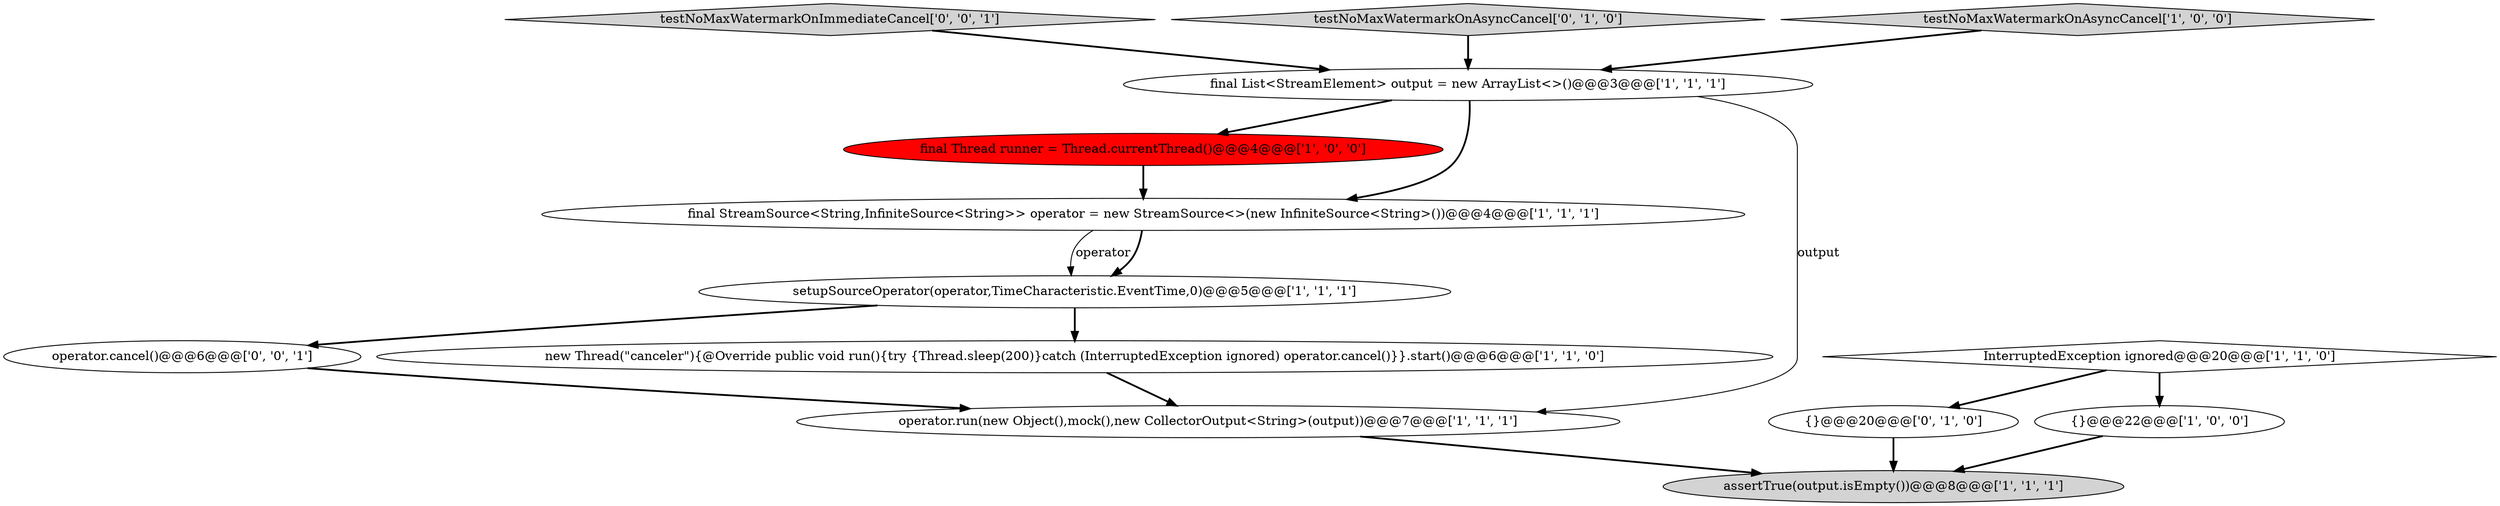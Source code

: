 digraph {
13 [style = filled, label = "testNoMaxWatermarkOnImmediateCancel['0', '0', '1']", fillcolor = lightgray, shape = diamond image = "AAA0AAABBB3BBB"];
2 [style = filled, label = "setupSourceOperator(operator,TimeCharacteristic.EventTime,0)@@@5@@@['1', '1', '1']", fillcolor = white, shape = ellipse image = "AAA0AAABBB1BBB"];
7 [style = filled, label = "final Thread runner = Thread.currentThread()@@@4@@@['1', '0', '0']", fillcolor = red, shape = ellipse image = "AAA1AAABBB1BBB"];
10 [style = filled, label = "testNoMaxWatermarkOnAsyncCancel['0', '1', '0']", fillcolor = lightgray, shape = diamond image = "AAA0AAABBB2BBB"];
11 [style = filled, label = "{}@@@20@@@['0', '1', '0']", fillcolor = white, shape = ellipse image = "AAA0AAABBB2BBB"];
12 [style = filled, label = "operator.cancel()@@@6@@@['0', '0', '1']", fillcolor = white, shape = ellipse image = "AAA0AAABBB3BBB"];
4 [style = filled, label = "new Thread(\"canceler\"){@Override public void run(){try {Thread.sleep(200)}catch (InterruptedException ignored) operator.cancel()}}.start()@@@6@@@['1', '1', '0']", fillcolor = white, shape = ellipse image = "AAA0AAABBB1BBB"];
6 [style = filled, label = "testNoMaxWatermarkOnAsyncCancel['1', '0', '0']", fillcolor = lightgray, shape = diamond image = "AAA0AAABBB1BBB"];
9 [style = filled, label = "InterruptedException ignored@@@20@@@['1', '1', '0']", fillcolor = white, shape = diamond image = "AAA0AAABBB1BBB"];
5 [style = filled, label = "{}@@@22@@@['1', '0', '0']", fillcolor = white, shape = ellipse image = "AAA0AAABBB1BBB"];
8 [style = filled, label = "final List<StreamElement> output = new ArrayList<>()@@@3@@@['1', '1', '1']", fillcolor = white, shape = ellipse image = "AAA0AAABBB1BBB"];
3 [style = filled, label = "assertTrue(output.isEmpty())@@@8@@@['1', '1', '1']", fillcolor = lightgray, shape = ellipse image = "AAA0AAABBB1BBB"];
0 [style = filled, label = "final StreamSource<String,InfiniteSource<String>> operator = new StreamSource<>(new InfiniteSource<String>())@@@4@@@['1', '1', '1']", fillcolor = white, shape = ellipse image = "AAA0AAABBB1BBB"];
1 [style = filled, label = "operator.run(new Object(),mock(),new CollectorOutput<String>(output))@@@7@@@['1', '1', '1']", fillcolor = white, shape = ellipse image = "AAA0AAABBB1BBB"];
1->3 [style = bold, label=""];
9->5 [style = bold, label=""];
5->3 [style = bold, label=""];
6->8 [style = bold, label=""];
8->0 [style = bold, label=""];
4->1 [style = bold, label=""];
7->0 [style = bold, label=""];
9->11 [style = bold, label=""];
10->8 [style = bold, label=""];
13->8 [style = bold, label=""];
11->3 [style = bold, label=""];
12->1 [style = bold, label=""];
2->4 [style = bold, label=""];
0->2 [style = solid, label="operator"];
8->1 [style = solid, label="output"];
2->12 [style = bold, label=""];
8->7 [style = bold, label=""];
0->2 [style = bold, label=""];
}
